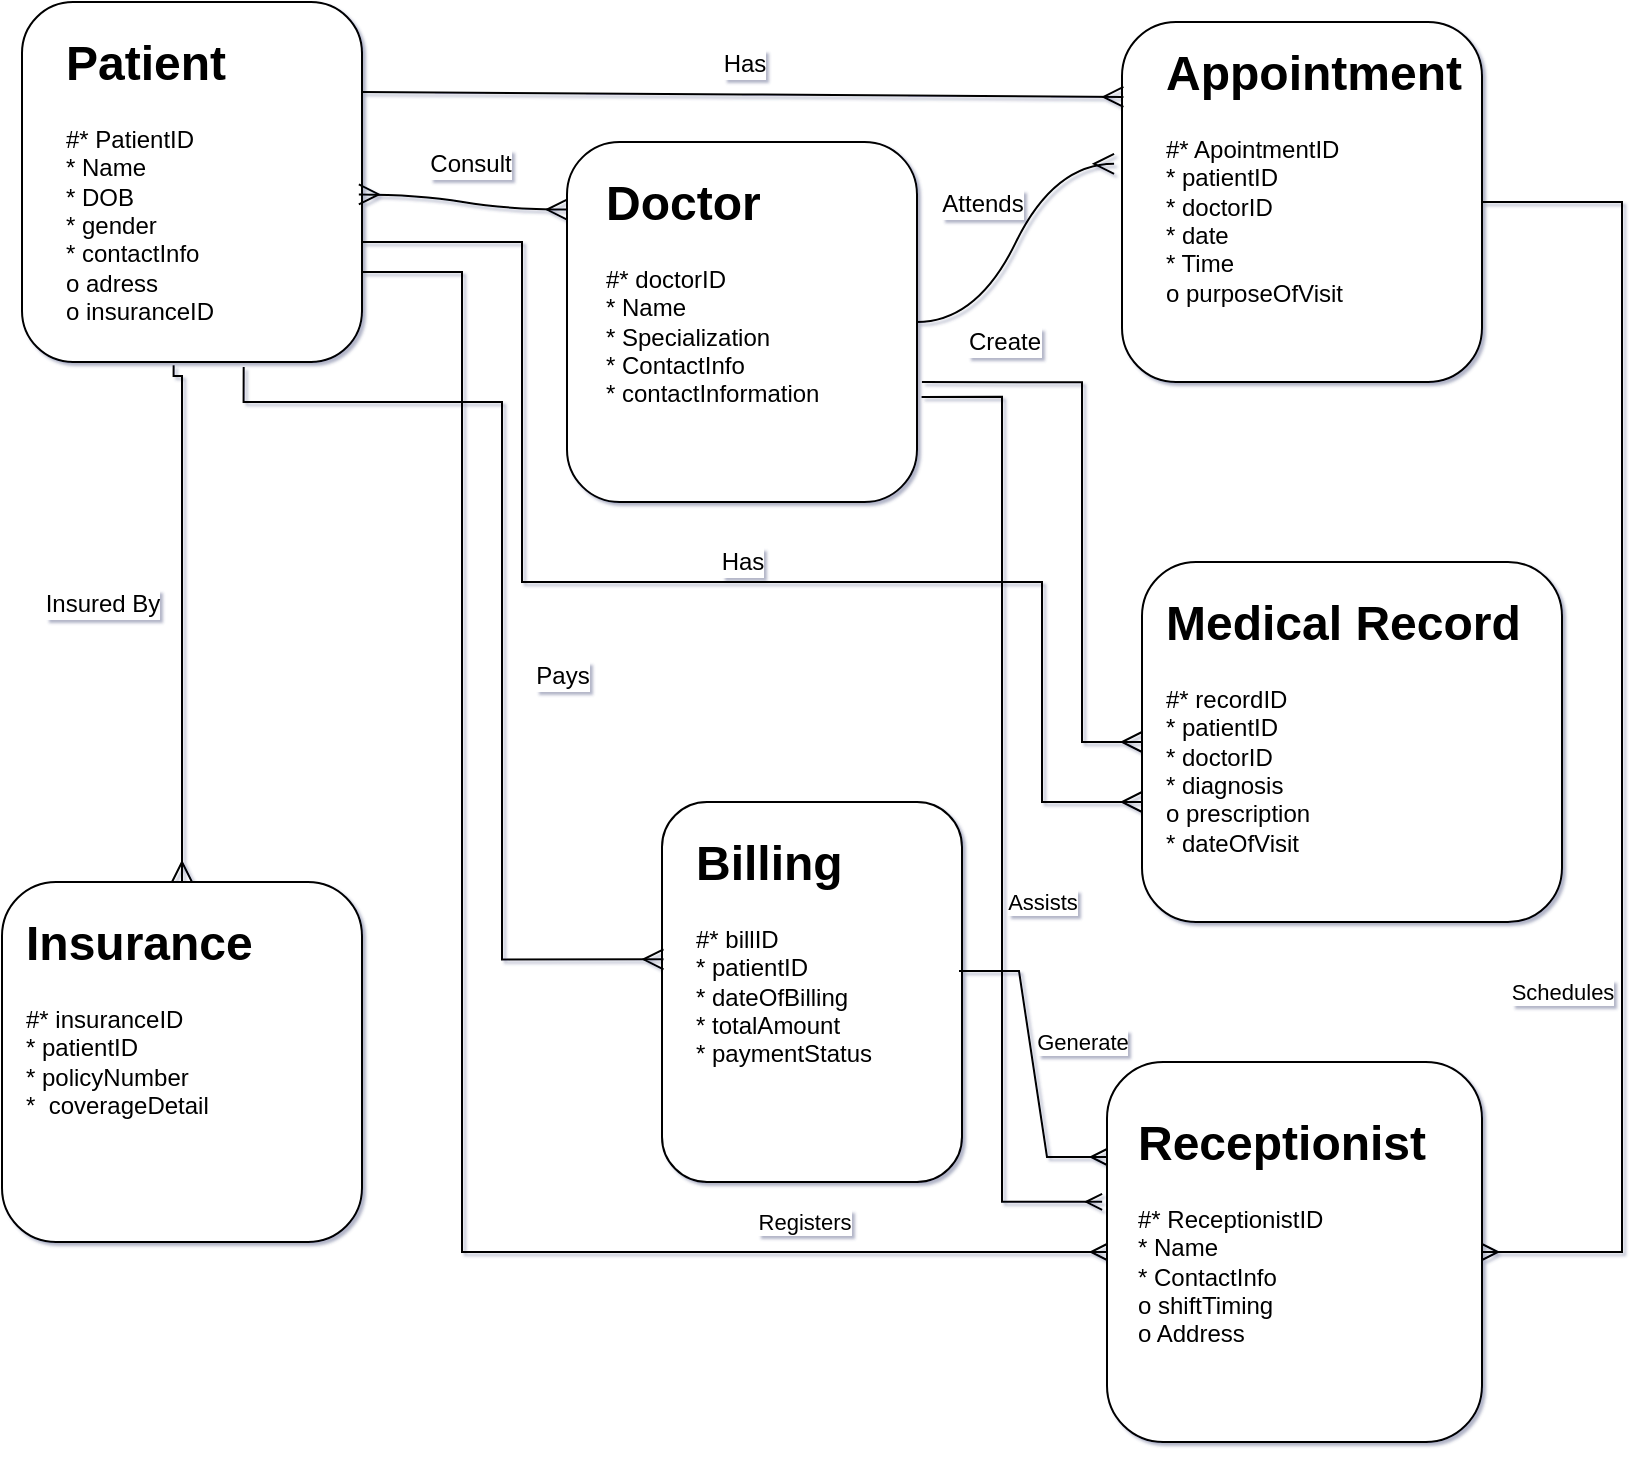<mxfile version="24.0.4" type="github">
  <diagram id="R2lEEEUBdFMjLlhIrx00" name="Page-1">
    <mxGraphModel dx="1235" dy="695" grid="1" gridSize="10" guides="1" tooltips="1" connect="1" arrows="1" fold="1" page="1" pageScale="1" pageWidth="850" pageHeight="1100" math="1" shadow="1" extFonts="Permanent Marker^https://fonts.googleapis.com/css?family=Permanent+Marker">
      <root>
        <mxCell id="0" />
        <mxCell id="1" parent="0" />
        <mxCell id="QlMjqYbcZZbXOqAkl8SX-15" value="" style="rounded=1;whiteSpace=wrap;html=1;" vertex="1" parent="1">
          <mxGeometry x="20" y="10" width="170" height="180" as="geometry" />
        </mxCell>
        <mxCell id="QlMjqYbcZZbXOqAkl8SX-18" value="&lt;h1 style=&quot;margin-top: 0px;&quot;&gt;Patient&lt;/h1&gt;&lt;h1 style=&quot;margin-top: 0px;&quot;&gt;&lt;div style=&quot;font-size: 12px; font-weight: 400;&quot;&gt;#* PatientID&lt;/div&gt;&lt;div style=&quot;font-size: 12px; font-weight: 400;&quot;&gt;* Name&lt;/div&gt;&lt;div style=&quot;font-size: 12px; font-weight: 400;&quot;&gt;* DOB&lt;/div&gt;&lt;div style=&quot;font-size: 12px; font-weight: 400;&quot;&gt;* gender&lt;/div&gt;&lt;div style=&quot;font-size: 12px; font-weight: 400;&quot;&gt;* contactInfo&lt;/div&gt;&lt;div style=&quot;font-size: 12px; font-weight: 400;&quot;&gt;o adress&lt;/div&gt;&lt;div style=&quot;font-size: 12px; font-weight: 400;&quot;&gt;o insuranceID&lt;/div&gt;&lt;/h1&gt;" style="text;html=1;whiteSpace=wrap;overflow=hidden;rounded=0;" vertex="1" parent="1">
          <mxGeometry x="40" y="20" width="100" height="160" as="geometry" />
        </mxCell>
        <mxCell id="QlMjqYbcZZbXOqAkl8SX-20" value="" style="rounded=1;whiteSpace=wrap;html=1;" vertex="1" parent="1">
          <mxGeometry x="292.5" y="80" width="175" height="180" as="geometry" />
        </mxCell>
        <mxCell id="QlMjqYbcZZbXOqAkl8SX-21" value="&lt;h1 style=&quot;margin-top: 0px;&quot;&gt;Doctor&lt;/h1&gt;&lt;div&gt;#* doctorID&lt;/div&gt;&lt;div&gt;* Name&lt;/div&gt;&lt;div&gt;* Specialization&lt;/div&gt;&lt;div&gt;* ContactInfo&lt;/div&gt;&lt;div&gt;* contactInformation&lt;/div&gt;" style="text;html=1;whiteSpace=wrap;overflow=hidden;rounded=0;" vertex="1" parent="1">
          <mxGeometry x="310" y="90" width="140" height="170" as="geometry" />
        </mxCell>
        <mxCell id="QlMjqYbcZZbXOqAkl8SX-22" value="" style="rounded=1;whiteSpace=wrap;html=1;" vertex="1" parent="1">
          <mxGeometry x="570" y="20" width="180" height="180" as="geometry" />
        </mxCell>
        <mxCell id="QlMjqYbcZZbXOqAkl8SX-23" value="&lt;h1 style=&quot;margin-top: 0px;&quot;&gt;Appointment&lt;/h1&gt;&lt;div&gt;#* ApointmentID&lt;/div&gt;&lt;div&gt;* patientID&lt;/div&gt;&lt;div&gt;* doctorID&lt;/div&gt;&lt;div&gt;* date&lt;/div&gt;&lt;div&gt;* Time&lt;/div&gt;&lt;div&gt;o purposeOfVisit&lt;/div&gt;&lt;div&gt;&lt;br&gt;&lt;/div&gt;" style="text;html=1;whiteSpace=wrap;overflow=hidden;rounded=0;" vertex="1" parent="1">
          <mxGeometry x="590" y="25" width="160" height="170" as="geometry" />
        </mxCell>
        <mxCell id="QlMjqYbcZZbXOqAkl8SX-24" value="" style="rounded=1;whiteSpace=wrap;html=1;" vertex="1" parent="1">
          <mxGeometry x="10" y="450" width="180" height="180" as="geometry" />
        </mxCell>
        <mxCell id="QlMjqYbcZZbXOqAkl8SX-25" value="&lt;h1 style=&quot;margin-top: 0px;&quot;&gt;Insurance&lt;/h1&gt;&lt;div&gt;#* insuranceID&lt;/div&gt;&lt;div&gt;* patientID&lt;/div&gt;&lt;div&gt;* policyNumber&lt;/div&gt;&lt;div&gt;*&amp;nbsp; coverageDetail&lt;/div&gt;&lt;div&gt;&lt;br&gt;&lt;/div&gt;&lt;div&gt;&lt;br&gt;&lt;/div&gt;" style="text;html=1;whiteSpace=wrap;overflow=hidden;rounded=0;" vertex="1" parent="1">
          <mxGeometry x="20" y="460" width="140" height="160" as="geometry" />
        </mxCell>
        <mxCell id="QlMjqYbcZZbXOqAkl8SX-26" value="" style="rounded=1;whiteSpace=wrap;html=1;" vertex="1" parent="1">
          <mxGeometry x="340" y="410" width="150" height="190" as="geometry" />
        </mxCell>
        <mxCell id="QlMjqYbcZZbXOqAkl8SX-27" value="&lt;h1 style=&quot;margin-top: 0px;&quot;&gt;&lt;span style=&quot;background-color: initial;&quot;&gt;Billing&lt;/span&gt;&lt;/h1&gt;&lt;div&gt;#* billID&lt;/div&gt;&lt;div&gt;* patientID&lt;/div&gt;&lt;div&gt;* dateOfBilling&lt;/div&gt;&lt;div&gt;* totalAmount&lt;/div&gt;&lt;div&gt;* paymentStatus&lt;/div&gt;&lt;div&gt;&lt;br&gt;&lt;/div&gt;&lt;div&gt;&lt;br&gt;&lt;/div&gt;" style="text;html=1;whiteSpace=wrap;overflow=hidden;rounded=0;" vertex="1" parent="1">
          <mxGeometry x="355" y="420" width="112.5" height="170" as="geometry" />
        </mxCell>
        <mxCell id="QlMjqYbcZZbXOqAkl8SX-30" value="" style="rounded=1;whiteSpace=wrap;html=1;" vertex="1" parent="1">
          <mxGeometry x="580" y="290" width="210" height="180" as="geometry" />
        </mxCell>
        <mxCell id="QlMjqYbcZZbXOqAkl8SX-31" value="&lt;h1 style=&quot;margin-top: 0px;&quot;&gt;Medical Record&lt;/h1&gt;&lt;div&gt;#* recordID&lt;/div&gt;&lt;div&gt;* patientID&lt;/div&gt;&lt;div&gt;* doctorID&lt;br&gt;&lt;/div&gt;&lt;div&gt;* diagnosis&lt;/div&gt;&lt;div&gt;o prescription&lt;/div&gt;&lt;div&gt;* dateOfVisit&lt;/div&gt;&lt;div&gt;&lt;br&gt;&lt;/div&gt;&lt;div&gt;&lt;br&gt;&lt;/div&gt;" style="text;html=1;whiteSpace=wrap;overflow=hidden;rounded=0;" vertex="1" parent="1">
          <mxGeometry x="590" y="300" width="180" height="170" as="geometry" />
        </mxCell>
        <mxCell id="QlMjqYbcZZbXOqAkl8SX-50" style="edgeStyle=none;curved=1;rounded=0;orthogonalLoop=1;jettySize=auto;html=1;exitX=1;exitY=0.25;exitDx=0;exitDy=0;fontSize=12;startSize=8;endSize=8;" edge="1" parent="1" source="QlMjqYbcZZbXOqAkl8SX-20" target="QlMjqYbcZZbXOqAkl8SX-20">
          <mxGeometry relative="1" as="geometry" />
        </mxCell>
        <mxCell id="QlMjqYbcZZbXOqAkl8SX-64" value="" style="edgeStyle=entityRelationEdgeStyle;fontSize=12;html=1;endArrow=ERmany;rounded=0;startSize=8;endSize=8;curved=1;exitX=1;exitY=0.25;exitDx=0;exitDy=0;entryX=0.004;entryY=0.208;entryDx=0;entryDy=0;entryPerimeter=0;" edge="1" parent="1" source="QlMjqYbcZZbXOqAkl8SX-15" target="QlMjqYbcZZbXOqAkl8SX-22">
          <mxGeometry width="100" height="100" relative="1" as="geometry">
            <mxPoint x="340" y="170" as="sourcePoint" />
            <mxPoint x="440" y="70" as="targetPoint" />
            <Array as="points">
              <mxPoint x="200" y="57" />
              <mxPoint x="370" y="100" />
            </Array>
          </mxGeometry>
        </mxCell>
        <mxCell id="QlMjqYbcZZbXOqAkl8SX-74" value="Has" style="edgeLabel;html=1;align=center;verticalAlign=middle;resizable=0;points=[];fontSize=12;" vertex="1" connectable="0" parent="QlMjqYbcZZbXOqAkl8SX-64">
          <mxGeometry x="0.065" y="2" relative="1" as="geometry">
            <mxPoint x="-12" y="-14" as="offset" />
          </mxGeometry>
        </mxCell>
        <mxCell id="QlMjqYbcZZbXOqAkl8SX-65" value="" style="edgeStyle=entityRelationEdgeStyle;fontSize=12;html=1;endArrow=ERmany;startArrow=ERmany;rounded=0;startSize=8;endSize=8;curved=1;exitX=1;exitY=0.75;exitDx=0;exitDy=0;entryX=0.009;entryY=0.403;entryDx=0;entryDy=0;entryPerimeter=0;" edge="1" parent="1">
          <mxGeometry width="100" height="100" relative="1" as="geometry">
            <mxPoint x="188.42" y="106.23" as="sourcePoint" />
            <mxPoint x="292.495" y="113.77" as="targetPoint" />
          </mxGeometry>
        </mxCell>
        <mxCell id="QlMjqYbcZZbXOqAkl8SX-77" value="Consult" style="edgeLabel;html=1;align=center;verticalAlign=middle;resizable=0;points=[];fontSize=12;" vertex="1" connectable="0" parent="QlMjqYbcZZbXOqAkl8SX-65">
          <mxGeometry x="0.04" y="5" relative="1" as="geometry">
            <mxPoint y="-15" as="offset" />
          </mxGeometry>
        </mxCell>
        <mxCell id="QlMjqYbcZZbXOqAkl8SX-66" value="" style="edgeStyle=entityRelationEdgeStyle;fontSize=12;html=1;endArrow=ERmany;rounded=0;startSize=8;endSize=8;curved=1;entryX=-0.022;entryY=0.394;entryDx=0;entryDy=0;entryPerimeter=0;" edge="1" parent="1" source="QlMjqYbcZZbXOqAkl8SX-20" target="QlMjqYbcZZbXOqAkl8SX-22">
          <mxGeometry width="100" height="100" relative="1" as="geometry">
            <mxPoint x="340" y="170" as="sourcePoint" />
            <mxPoint x="440" y="70" as="targetPoint" />
          </mxGeometry>
        </mxCell>
        <mxCell id="QlMjqYbcZZbXOqAkl8SX-75" value="Attends" style="edgeLabel;html=1;align=center;verticalAlign=middle;resizable=0;points=[];fontSize=12;" vertex="1" connectable="0" parent="QlMjqYbcZZbXOqAkl8SX-66">
          <mxGeometry x="0.206" y="1" relative="1" as="geometry">
            <mxPoint x="-23" y="-6" as="offset" />
          </mxGeometry>
        </mxCell>
        <mxCell id="QlMjqYbcZZbXOqAkl8SX-67" value="" style="edgeStyle=orthogonalEdgeStyle;fontSize=12;html=1;endArrow=ERmany;rounded=0;startSize=8;endSize=8;entryX=0;entryY=0.5;entryDx=0;entryDy=0;" edge="1" parent="1">
          <mxGeometry width="100" height="100" relative="1" as="geometry">
            <mxPoint x="190" y="130" as="sourcePoint" />
            <mxPoint x="580" y="410" as="targetPoint" />
            <Array as="points">
              <mxPoint x="270" y="130" />
              <mxPoint x="270" y="300" />
              <mxPoint x="530" y="300" />
              <mxPoint x="530" y="410" />
            </Array>
          </mxGeometry>
        </mxCell>
        <mxCell id="QlMjqYbcZZbXOqAkl8SX-78" value="Has" style="edgeLabel;html=1;align=center;verticalAlign=middle;resizable=0;points=[];fontSize=12;" vertex="1" connectable="0" parent="QlMjqYbcZZbXOqAkl8SX-67">
          <mxGeometry x="-0.021" y="-1" relative="1" as="geometry">
            <mxPoint x="32" y="-11" as="offset" />
          </mxGeometry>
        </mxCell>
        <mxCell id="QlMjqYbcZZbXOqAkl8SX-69" value="" style="edgeStyle=orthogonalEdgeStyle;fontSize=12;html=1;endArrow=ERmany;rounded=0;startSize=8;endSize=8;exitX=1.014;exitY=0.667;exitDx=0;exitDy=0;exitPerimeter=0;" edge="1" parent="1" source="QlMjqYbcZZbXOqAkl8SX-20" target="QlMjqYbcZZbXOqAkl8SX-30">
          <mxGeometry width="100" height="100" relative="1" as="geometry">
            <mxPoint x="340" y="370" as="sourcePoint" />
            <mxPoint x="440" y="270" as="targetPoint" />
            <Array as="points">
              <mxPoint x="550" y="200" />
              <mxPoint x="550" y="380" />
            </Array>
          </mxGeometry>
        </mxCell>
        <mxCell id="QlMjqYbcZZbXOqAkl8SX-79" value="Create" style="edgeLabel;html=1;align=center;verticalAlign=middle;resizable=0;points=[];fontSize=12;" vertex="1" connectable="0" parent="QlMjqYbcZZbXOqAkl8SX-69">
          <mxGeometry x="-0.632" y="3" relative="1" as="geometry">
            <mxPoint x="-13" y="-17" as="offset" />
          </mxGeometry>
        </mxCell>
        <mxCell id="QlMjqYbcZZbXOqAkl8SX-70" value="" style="edgeStyle=orthogonalEdgeStyle;fontSize=12;html=1;endArrow=ERmany;rounded=0;startSize=8;endSize=8;entryX=0.5;entryY=0;entryDx=0;entryDy=0;exitX=0.446;exitY=1.009;exitDx=0;exitDy=0;exitPerimeter=0;" edge="1" parent="1" source="QlMjqYbcZZbXOqAkl8SX-15" target="QlMjqYbcZZbXOqAkl8SX-24">
          <mxGeometry width="100" height="100" relative="1" as="geometry">
            <mxPoint x="60" y="380" as="sourcePoint" />
            <mxPoint x="160" y="280" as="targetPoint" />
            <Array as="points">
              <mxPoint x="96" y="197" />
              <mxPoint x="100" y="197" />
            </Array>
          </mxGeometry>
        </mxCell>
        <mxCell id="QlMjqYbcZZbXOqAkl8SX-76" value="Insured By" style="edgeLabel;html=1;align=center;verticalAlign=middle;resizable=0;points=[];fontSize=12;" vertex="1" connectable="0" parent="QlMjqYbcZZbXOqAkl8SX-70">
          <mxGeometry x="-0.037" y="-1" relative="1" as="geometry">
            <mxPoint x="-39" y="-3" as="offset" />
          </mxGeometry>
        </mxCell>
        <mxCell id="QlMjqYbcZZbXOqAkl8SX-71" value="" style="edgeStyle=orthogonalEdgeStyle;fontSize=12;html=1;endArrow=ERmany;rounded=0;startSize=8;endSize=8;entryX=0.005;entryY=0.414;entryDx=0;entryDy=0;entryPerimeter=0;exitX=0.652;exitY=1.014;exitDx=0;exitDy=0;exitPerimeter=0;" edge="1" parent="1" source="QlMjqYbcZZbXOqAkl8SX-15" target="QlMjqYbcZZbXOqAkl8SX-26">
          <mxGeometry width="100" height="100" relative="1" as="geometry">
            <mxPoint x="340" y="370" as="sourcePoint" />
            <mxPoint x="440" y="270" as="targetPoint" />
            <Array as="points">
              <mxPoint x="131" y="210" />
              <mxPoint x="260" y="210" />
              <mxPoint x="260" y="489" />
            </Array>
          </mxGeometry>
        </mxCell>
        <mxCell id="QlMjqYbcZZbXOqAkl8SX-73" value="Pays" style="edgeLabel;html=1;align=center;verticalAlign=middle;resizable=0;points=[];fontSize=12;" vertex="1" connectable="0" parent="QlMjqYbcZZbXOqAkl8SX-71">
          <mxGeometry x="0.12" y="2" relative="1" as="geometry">
            <mxPoint x="28" as="offset" />
          </mxGeometry>
        </mxCell>
        <mxCell id="QlMjqYbcZZbXOqAkl8SX-80" value="" style="rounded=1;whiteSpace=wrap;html=1;" vertex="1" parent="1">
          <mxGeometry x="562.5" y="540" width="187.5" height="190" as="geometry" />
        </mxCell>
        <mxCell id="QlMjqYbcZZbXOqAkl8SX-81" value="&lt;h1 style=&quot;margin-top: 0px;&quot;&gt;Receptionist&lt;/h1&gt;&lt;div&gt;#* ReceptionistID&lt;/div&gt;&lt;div&gt;* Name&lt;/div&gt;&lt;div&gt;* ContactInfo&lt;/div&gt;&lt;div&gt;o shiftTiming&lt;/div&gt;&lt;div&gt;o Address&lt;/div&gt;&lt;div&gt;&lt;br&gt;&lt;/div&gt;&lt;div&gt;&lt;br&gt;&lt;/div&gt;" style="text;html=1;whiteSpace=wrap;overflow=hidden;rounded=0;" vertex="1" parent="1">
          <mxGeometry x="576.25" y="560" width="160" height="170" as="geometry" />
        </mxCell>
        <mxCell id="QlMjqYbcZZbXOqAkl8SX-82" value="" style="edgeStyle=orthogonalEdgeStyle;fontSize=12;html=1;endArrow=ERmany;rounded=0;entryX=0;entryY=0.5;entryDx=0;entryDy=0;" edge="1" parent="1" target="QlMjqYbcZZbXOqAkl8SX-80">
          <mxGeometry width="100" height="100" relative="1" as="geometry">
            <mxPoint x="190" y="150" as="sourcePoint" />
            <mxPoint x="653.5" y="590" as="targetPoint" />
            <Array as="points">
              <mxPoint x="240" y="145" />
              <mxPoint x="240" y="635" />
            </Array>
          </mxGeometry>
        </mxCell>
        <mxCell id="QlMjqYbcZZbXOqAkl8SX-83" value="Registers" style="edgeLabel;html=1;align=center;verticalAlign=middle;resizable=0;points=[];" vertex="1" connectable="0" parent="QlMjqYbcZZbXOqAkl8SX-82">
          <mxGeometry x="-0.907" y="1" relative="1" as="geometry">
            <mxPoint x="185" y="476" as="offset" />
          </mxGeometry>
        </mxCell>
        <mxCell id="QlMjqYbcZZbXOqAkl8SX-84" value="" style="edgeStyle=orthogonalEdgeStyle;fontSize=12;html=1;endArrow=ERmany;rounded=0;entryX=1;entryY=0.5;entryDx=0;entryDy=0;exitX=1;exitY=0.5;exitDx=0;exitDy=0;" edge="1" parent="1" source="QlMjqYbcZZbXOqAkl8SX-23" target="QlMjqYbcZZbXOqAkl8SX-80">
          <mxGeometry width="100" height="100" relative="1" as="geometry">
            <mxPoint x="490" y="610" as="sourcePoint" />
            <mxPoint x="590" y="510" as="targetPoint" />
            <Array as="points">
              <mxPoint x="820" y="110" />
              <mxPoint x="820" y="635" />
            </Array>
          </mxGeometry>
        </mxCell>
        <mxCell id="QlMjqYbcZZbXOqAkl8SX-88" value="Schedules" style="edgeLabel;html=1;align=center;verticalAlign=middle;resizable=0;points=[];" vertex="1" connectable="0" parent="QlMjqYbcZZbXOqAkl8SX-84">
          <mxGeometry x="0.465" relative="1" as="geometry">
            <mxPoint x="-30" y="-22" as="offset" />
          </mxGeometry>
        </mxCell>
        <mxCell id="QlMjqYbcZZbXOqAkl8SX-86" value="" style="edgeStyle=orthogonalEdgeStyle;fontSize=12;html=1;endArrow=ERmany;rounded=0;entryX=-0.013;entryY=0.368;entryDx=0;entryDy=0;entryPerimeter=0;exitX=1.013;exitY=0.708;exitDx=0;exitDy=0;exitPerimeter=0;" edge="1" parent="1" source="QlMjqYbcZZbXOqAkl8SX-20" target="QlMjqYbcZZbXOqAkl8SX-80">
          <mxGeometry width="100" height="100" relative="1" as="geometry">
            <mxPoint x="520" y="510" as="sourcePoint" />
            <mxPoint x="620" y="410" as="targetPoint" />
            <Array as="points">
              <mxPoint x="510" y="207" />
              <mxPoint x="510" y="610" />
            </Array>
          </mxGeometry>
        </mxCell>
        <mxCell id="QlMjqYbcZZbXOqAkl8SX-87" value="Assists" style="edgeLabel;html=1;align=center;verticalAlign=middle;resizable=0;points=[];" vertex="1" connectable="0" parent="QlMjqYbcZZbXOqAkl8SX-86">
          <mxGeometry x="0.208" y="1" relative="1" as="geometry">
            <mxPoint x="19" y="-5" as="offset" />
          </mxGeometry>
        </mxCell>
        <mxCell id="QlMjqYbcZZbXOqAkl8SX-89" value="" style="edgeStyle=entityRelationEdgeStyle;fontSize=12;html=1;endArrow=ERmany;rounded=0;entryX=0;entryY=0.25;entryDx=0;entryDy=0;exitX=0.99;exitY=0.445;exitDx=0;exitDy=0;exitPerimeter=0;" edge="1" parent="1" source="QlMjqYbcZZbXOqAkl8SX-26" target="QlMjqYbcZZbXOqAkl8SX-80">
          <mxGeometry width="100" height="100" relative="1" as="geometry">
            <mxPoint x="300" y="390" as="sourcePoint" />
            <mxPoint x="400" y="290" as="targetPoint" />
          </mxGeometry>
        </mxCell>
        <mxCell id="QlMjqYbcZZbXOqAkl8SX-90" value="Generate" style="edgeLabel;html=1;align=center;verticalAlign=middle;resizable=0;points=[];" vertex="1" connectable="0" parent="QlMjqYbcZZbXOqAkl8SX-89">
          <mxGeometry x="-0.145" y="3" relative="1" as="geometry">
            <mxPoint x="23" as="offset" />
          </mxGeometry>
        </mxCell>
      </root>
    </mxGraphModel>
  </diagram>
</mxfile>
